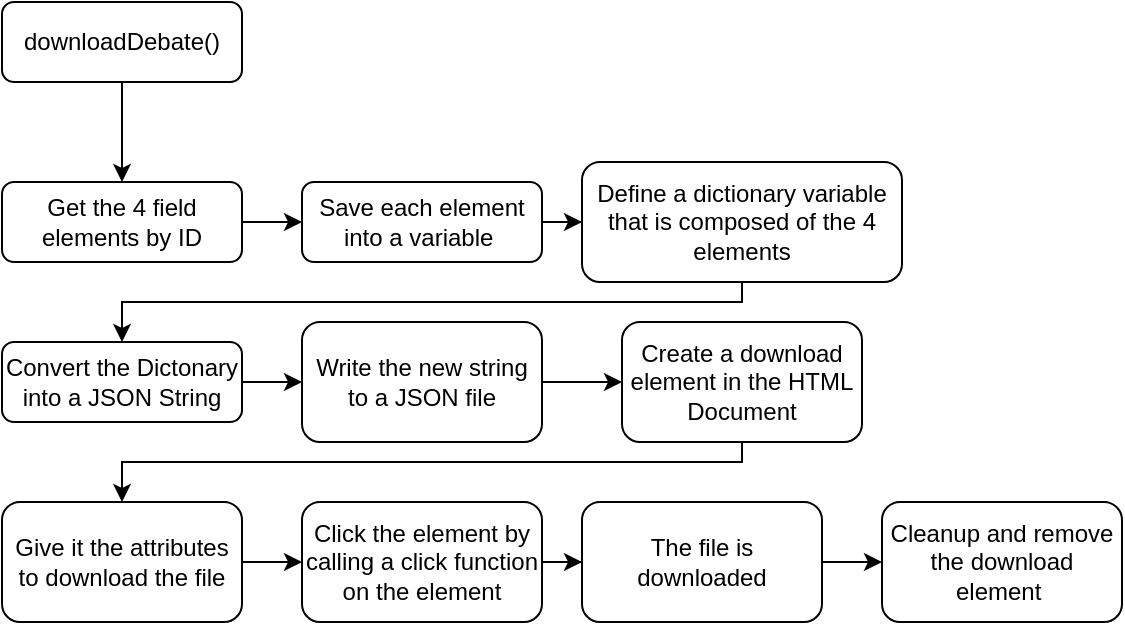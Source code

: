 <mxfile>
    <diagram id="C5RBs43oDa-KdzZeNtuy" name="Page-1">
        <mxGraphModel dx="926" dy="582" grid="1" gridSize="10" guides="1" tooltips="1" connect="1" arrows="1" fold="1" page="1" pageScale="1" pageWidth="827" pageHeight="1169" math="0" shadow="0">
            <root>
                <mxCell id="WIyWlLk6GJQsqaUBKTNV-0"/>
                <mxCell id="WIyWlLk6GJQsqaUBKTNV-1" parent="WIyWlLk6GJQsqaUBKTNV-0"/>
                <mxCell id="JEPZB7rZIIvVFGDzNBm2-20" value="" style="edgeStyle=orthogonalEdgeStyle;rounded=0;orthogonalLoop=1;jettySize=auto;html=1;" parent="WIyWlLk6GJQsqaUBKTNV-1" source="WIyWlLk6GJQsqaUBKTNV-3" target="JEPZB7rZIIvVFGDzNBm2-2" edge="1">
                    <mxGeometry relative="1" as="geometry"/>
                </mxCell>
                <mxCell id="WIyWlLk6GJQsqaUBKTNV-3" value="downloadDebate()" style="rounded=1;whiteSpace=wrap;html=1;fontSize=12;glass=0;strokeWidth=1;shadow=0;" parent="WIyWlLk6GJQsqaUBKTNV-1" vertex="1">
                    <mxGeometry x="160" y="80" width="120" height="40" as="geometry"/>
                </mxCell>
                <mxCell id="JEPZB7rZIIvVFGDzNBm2-5" value="" style="edgeStyle=orthogonalEdgeStyle;rounded=0;orthogonalLoop=1;jettySize=auto;html=1;" parent="WIyWlLk6GJQsqaUBKTNV-1" source="WIyWlLk6GJQsqaUBKTNV-7" target="JEPZB7rZIIvVFGDzNBm2-0" edge="1">
                    <mxGeometry relative="1" as="geometry"/>
                </mxCell>
                <mxCell id="WIyWlLk6GJQsqaUBKTNV-7" value="Save each element into a variable&amp;nbsp;" style="rounded=1;whiteSpace=wrap;html=1;fontSize=12;glass=0;strokeWidth=1;shadow=0;" parent="WIyWlLk6GJQsqaUBKTNV-1" vertex="1">
                    <mxGeometry x="310" y="170" width="120" height="40" as="geometry"/>
                </mxCell>
                <mxCell id="JEPZB7rZIIvVFGDzNBm2-7" style="edgeStyle=orthogonalEdgeStyle;rounded=0;orthogonalLoop=1;jettySize=auto;html=1;entryX=0.5;entryY=0;entryDx=0;entryDy=0;" parent="WIyWlLk6GJQsqaUBKTNV-1" source="JEPZB7rZIIvVFGDzNBm2-0" target="JEPZB7rZIIvVFGDzNBm2-6" edge="1">
                    <mxGeometry relative="1" as="geometry">
                        <Array as="points">
                            <mxPoint x="530" y="230"/>
                            <mxPoint x="220" y="230"/>
                        </Array>
                    </mxGeometry>
                </mxCell>
                <mxCell id="JEPZB7rZIIvVFGDzNBm2-0" value="Define a dictionary variable that is composed of the 4 elements" style="rounded=1;whiteSpace=wrap;html=1;fontSize=12;glass=0;strokeWidth=1;shadow=0;" parent="WIyWlLk6GJQsqaUBKTNV-1" vertex="1">
                    <mxGeometry x="450" y="160" width="160" height="60" as="geometry"/>
                </mxCell>
                <mxCell id="JEPZB7rZIIvVFGDzNBm2-4" value="" style="edgeStyle=orthogonalEdgeStyle;rounded=0;orthogonalLoop=1;jettySize=auto;html=1;" parent="WIyWlLk6GJQsqaUBKTNV-1" source="JEPZB7rZIIvVFGDzNBm2-2" target="WIyWlLk6GJQsqaUBKTNV-7" edge="1">
                    <mxGeometry relative="1" as="geometry"/>
                </mxCell>
                <mxCell id="JEPZB7rZIIvVFGDzNBm2-2" value="Get the 4 field elements by ID" style="rounded=1;whiteSpace=wrap;html=1;fontSize=12;glass=0;strokeWidth=1;shadow=0;" parent="WIyWlLk6GJQsqaUBKTNV-1" vertex="1">
                    <mxGeometry x="160" y="170" width="120" height="40" as="geometry"/>
                </mxCell>
                <mxCell id="JEPZB7rZIIvVFGDzNBm2-9" value="" style="edgeStyle=orthogonalEdgeStyle;rounded=0;orthogonalLoop=1;jettySize=auto;html=1;" parent="WIyWlLk6GJQsqaUBKTNV-1" source="JEPZB7rZIIvVFGDzNBm2-6" target="JEPZB7rZIIvVFGDzNBm2-8" edge="1">
                    <mxGeometry relative="1" as="geometry"/>
                </mxCell>
                <mxCell id="JEPZB7rZIIvVFGDzNBm2-6" value="Convert the Dictonary into a JSON String" style="rounded=1;whiteSpace=wrap;html=1;fontSize=12;glass=0;strokeWidth=1;shadow=0;" parent="WIyWlLk6GJQsqaUBKTNV-1" vertex="1">
                    <mxGeometry x="160" y="250" width="120" height="40" as="geometry"/>
                </mxCell>
                <mxCell id="JEPZB7rZIIvVFGDzNBm2-11" value="" style="edgeStyle=orthogonalEdgeStyle;rounded=0;orthogonalLoop=1;jettySize=auto;html=1;" parent="WIyWlLk6GJQsqaUBKTNV-1" source="JEPZB7rZIIvVFGDzNBm2-8" target="JEPZB7rZIIvVFGDzNBm2-10" edge="1">
                    <mxGeometry relative="1" as="geometry"/>
                </mxCell>
                <mxCell id="JEPZB7rZIIvVFGDzNBm2-8" value="Write the new string to a JSON file" style="whiteSpace=wrap;html=1;rounded=1;glass=0;strokeWidth=1;shadow=0;" parent="WIyWlLk6GJQsqaUBKTNV-1" vertex="1">
                    <mxGeometry x="310" y="240" width="120" height="60" as="geometry"/>
                </mxCell>
                <mxCell id="JEPZB7rZIIvVFGDzNBm2-13" value="" style="edgeStyle=orthogonalEdgeStyle;rounded=0;orthogonalLoop=1;jettySize=auto;html=1;" parent="WIyWlLk6GJQsqaUBKTNV-1" source="JEPZB7rZIIvVFGDzNBm2-10" target="JEPZB7rZIIvVFGDzNBm2-12" edge="1">
                    <mxGeometry relative="1" as="geometry">
                        <Array as="points">
                            <mxPoint x="530" y="310"/>
                            <mxPoint x="220" y="310"/>
                        </Array>
                    </mxGeometry>
                </mxCell>
                <mxCell id="JEPZB7rZIIvVFGDzNBm2-10" value="Create a download element in the HTML Document" style="whiteSpace=wrap;html=1;rounded=1;glass=0;strokeWidth=1;shadow=0;" parent="WIyWlLk6GJQsqaUBKTNV-1" vertex="1">
                    <mxGeometry x="470" y="240" width="120" height="60" as="geometry"/>
                </mxCell>
                <mxCell id="JEPZB7rZIIvVFGDzNBm2-15" value="" style="edgeStyle=orthogonalEdgeStyle;rounded=0;orthogonalLoop=1;jettySize=auto;html=1;" parent="WIyWlLk6GJQsqaUBKTNV-1" source="JEPZB7rZIIvVFGDzNBm2-12" target="JEPZB7rZIIvVFGDzNBm2-14" edge="1">
                    <mxGeometry relative="1" as="geometry"/>
                </mxCell>
                <mxCell id="JEPZB7rZIIvVFGDzNBm2-12" value="Give it the attributes to download the file" style="whiteSpace=wrap;html=1;rounded=1;glass=0;strokeWidth=1;shadow=0;" parent="WIyWlLk6GJQsqaUBKTNV-1" vertex="1">
                    <mxGeometry x="160" y="330" width="120" height="60" as="geometry"/>
                </mxCell>
                <mxCell id="JEPZB7rZIIvVFGDzNBm2-17" value="" style="edgeStyle=orthogonalEdgeStyle;rounded=0;orthogonalLoop=1;jettySize=auto;html=1;" parent="WIyWlLk6GJQsqaUBKTNV-1" source="JEPZB7rZIIvVFGDzNBm2-14" target="JEPZB7rZIIvVFGDzNBm2-16" edge="1">
                    <mxGeometry relative="1" as="geometry"/>
                </mxCell>
                <mxCell id="JEPZB7rZIIvVFGDzNBm2-14" value="Click the element by calling a click function on the element" style="whiteSpace=wrap;html=1;rounded=1;glass=0;strokeWidth=1;shadow=0;" parent="WIyWlLk6GJQsqaUBKTNV-1" vertex="1">
                    <mxGeometry x="310" y="330" width="120" height="60" as="geometry"/>
                </mxCell>
                <mxCell id="JEPZB7rZIIvVFGDzNBm2-19" value="" style="edgeStyle=orthogonalEdgeStyle;rounded=0;orthogonalLoop=1;jettySize=auto;html=1;" parent="WIyWlLk6GJQsqaUBKTNV-1" source="JEPZB7rZIIvVFGDzNBm2-16" target="JEPZB7rZIIvVFGDzNBm2-18" edge="1">
                    <mxGeometry relative="1" as="geometry"/>
                </mxCell>
                <mxCell id="JEPZB7rZIIvVFGDzNBm2-16" value="The file is downloaded" style="whiteSpace=wrap;html=1;rounded=1;glass=0;strokeWidth=1;shadow=0;" parent="WIyWlLk6GJQsqaUBKTNV-1" vertex="1">
                    <mxGeometry x="450" y="330" width="120" height="60" as="geometry"/>
                </mxCell>
                <mxCell id="JEPZB7rZIIvVFGDzNBm2-18" value="Cleanup and remove the download element&amp;nbsp;" style="whiteSpace=wrap;html=1;rounded=1;glass=0;strokeWidth=1;shadow=0;" parent="WIyWlLk6GJQsqaUBKTNV-1" vertex="1">
                    <mxGeometry x="600" y="330" width="120" height="60" as="geometry"/>
                </mxCell>
            </root>
        </mxGraphModel>
    </diagram>
</mxfile>